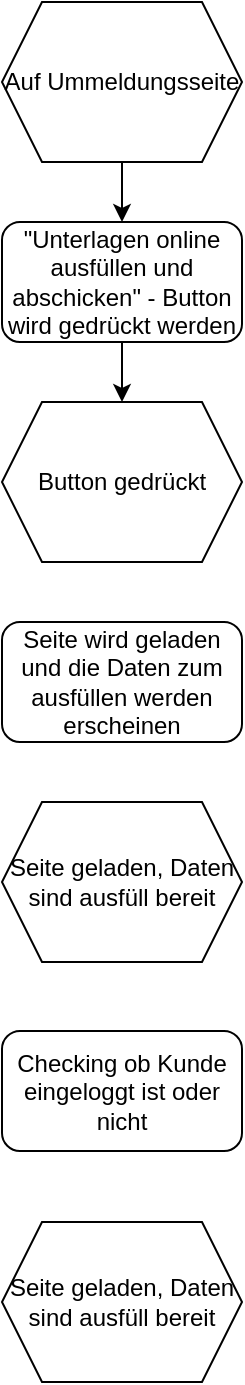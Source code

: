 <mxfile version="14.4.3" type="device"><diagram id="yyrbJ2uEmvNUkijkFGEp" name="Seite-1"><mxGraphModel dx="424" dy="647" grid="1" gridSize="10" guides="1" tooltips="1" connect="1" arrows="1" fold="1" page="1" pageScale="1" pageWidth="827" pageHeight="1169" math="0" shadow="0"><root><mxCell id="0"/><mxCell id="1" parent="0"/><mxCell id="wuLY7NLgRQ0Q762-ATC5-4" value="" style="edgeStyle=orthogonalEdgeStyle;rounded=0;orthogonalLoop=1;jettySize=auto;html=1;" edge="1" parent="1" source="wuLY7NLgRQ0Q762-ATC5-2" target="wuLY7NLgRQ0Q762-ATC5-3"><mxGeometry relative="1" as="geometry"/></mxCell><mxCell id="wuLY7NLgRQ0Q762-ATC5-2" value="Auf Ummeldungsseite" style="shape=hexagon;perimeter=hexagonPerimeter2;whiteSpace=wrap;html=1;fixedSize=1;" vertex="1" parent="1"><mxGeometry x="320" y="40" width="120" height="80" as="geometry"/></mxCell><mxCell id="wuLY7NLgRQ0Q762-ATC5-6" value="" style="edgeStyle=orthogonalEdgeStyle;rounded=0;orthogonalLoop=1;jettySize=auto;html=1;" edge="1" parent="1" source="wuLY7NLgRQ0Q762-ATC5-3" target="wuLY7NLgRQ0Q762-ATC5-5"><mxGeometry relative="1" as="geometry"/></mxCell><mxCell id="wuLY7NLgRQ0Q762-ATC5-3" value="&quot;Unterlagen online ausfüllen und abschicken&quot; - Button wird gedrückt werden" style="rounded=1;whiteSpace=wrap;html=1;" vertex="1" parent="1"><mxGeometry x="320" y="150" width="120" height="60" as="geometry"/></mxCell><mxCell id="wuLY7NLgRQ0Q762-ATC5-5" value="Button gedrückt" style="shape=hexagon;perimeter=hexagonPerimeter2;whiteSpace=wrap;html=1;fixedSize=1;" vertex="1" parent="1"><mxGeometry x="320" y="240" width="120" height="80" as="geometry"/></mxCell><mxCell id="wuLY7NLgRQ0Q762-ATC5-7" value="Seite wird geladen und die Daten zum ausfüllen werden erscheinen" style="rounded=1;whiteSpace=wrap;html=1;" vertex="1" parent="1"><mxGeometry x="320" y="350" width="120" height="60" as="geometry"/></mxCell><mxCell id="wuLY7NLgRQ0Q762-ATC5-8" value="Seite geladen, Daten sind ausfüll bereit" style="shape=hexagon;perimeter=hexagonPerimeter2;whiteSpace=wrap;html=1;fixedSize=1;" vertex="1" parent="1"><mxGeometry x="320" y="440" width="120" height="80" as="geometry"/></mxCell><mxCell id="wuLY7NLgRQ0Q762-ATC5-9" value="Checking ob Kunde eingeloggt ist oder nicht" style="rounded=1;whiteSpace=wrap;html=1;" vertex="1" parent="1"><mxGeometry x="320" y="554.5" width="120" height="60" as="geometry"/></mxCell><mxCell id="wuLY7NLgRQ0Q762-ATC5-10" value="Seite geladen, Daten sind ausfüll bereit" style="shape=hexagon;perimeter=hexagonPerimeter2;whiteSpace=wrap;html=1;fixedSize=1;" vertex="1" parent="1"><mxGeometry x="320" y="650" width="120" height="80" as="geometry"/></mxCell></root></mxGraphModel></diagram></mxfile>